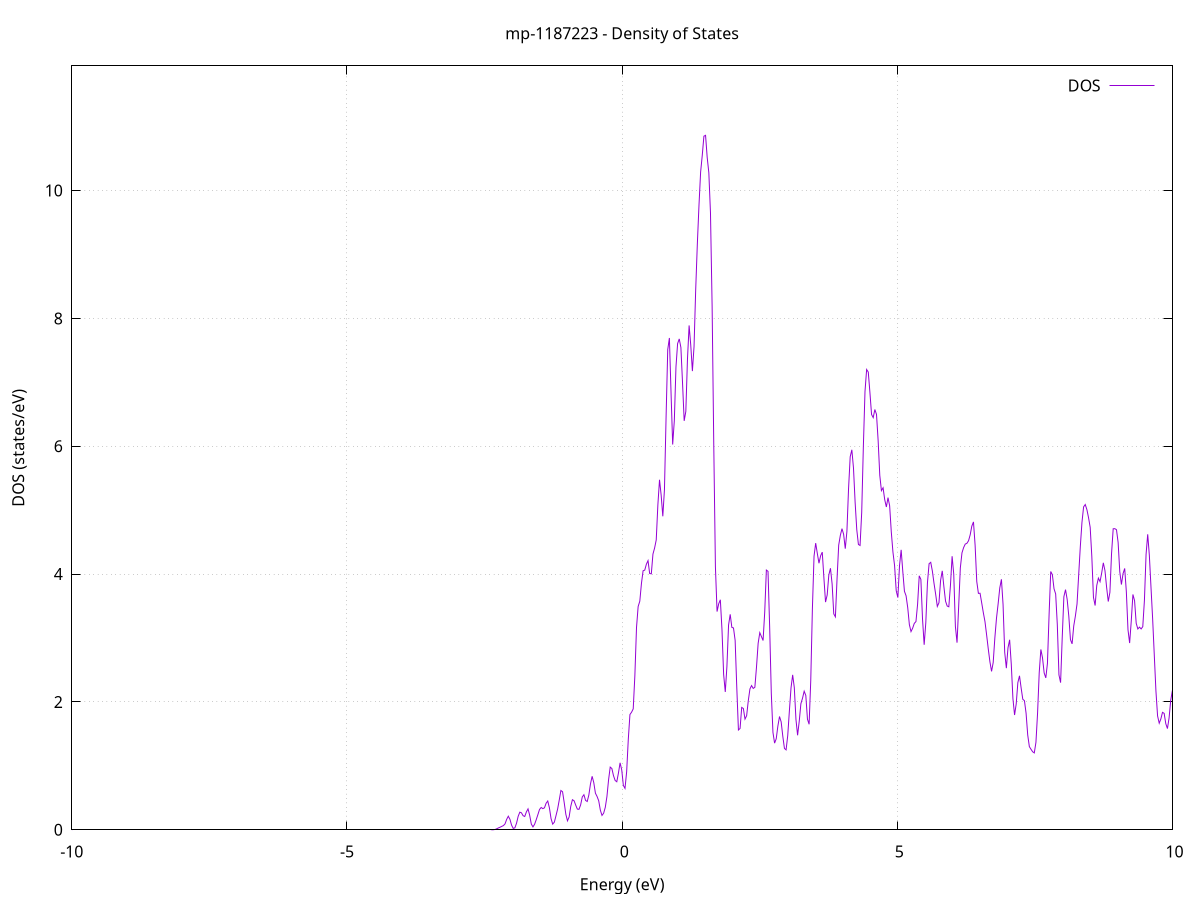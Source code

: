 set title 'mp-1187223 - Density of States'
set xlabel 'Energy (eV)'
set ylabel 'DOS (states/eV)'
set grid
set xrange [-10:10]
set yrange [0:11.950]
set xzeroaxis lt -1
set terminal png size 800,600
set output 'mp-1187223_dos_gnuplot.png'
plot '-' using 1:2 with lines title 'DOS'
-31.636500 0.000000
-31.606700 0.000000
-31.576800 0.000000
-31.546900 0.000000
-31.517100 0.000000
-31.487200 0.000000
-31.457300 0.000000
-31.427500 0.000000
-31.397600 0.000000
-31.367700 0.000000
-31.337900 0.000000
-31.308000 0.000000
-31.278100 0.000000
-31.248300 0.000000
-31.218400 0.000000
-31.188500 0.000000
-31.158700 0.000000
-31.128800 0.000000
-31.098900 0.000000
-31.069100 0.000000
-31.039200 0.000000
-31.009300 0.000000
-30.979500 0.000000
-30.949600 0.000000
-30.919700 0.000000
-30.889900 0.000000
-30.860000 0.000000
-30.830100 0.000000
-30.800300 0.000000
-30.770400 0.000000
-30.740500 0.000000
-30.710700 0.000000
-30.680800 0.000000
-30.650900 0.000000
-30.621100 0.000000
-30.591200 0.000000
-30.561300 0.000000
-30.531500 0.000000
-30.501600 0.000000
-30.471700 0.000000
-30.441900 0.000000
-30.412000 0.000000
-30.382100 0.000000
-30.352300 0.000000
-30.322400 0.000000
-30.292500 0.000000
-30.262700 0.000000
-30.232800 0.000000
-30.202900 0.000000
-30.173100 0.000000
-30.143200 0.000000
-30.113300 0.000000
-30.083500 0.000000
-30.053600 0.000000
-30.023700 0.000000
-29.993900 0.000000
-29.964000 0.000000
-29.934100 0.000000
-29.904300 0.000000
-29.874400 0.000000
-29.844500 0.000000
-29.814700 0.000000
-29.784800 0.000000
-29.754900 0.000000
-29.725100 0.000000
-29.695200 0.000000
-29.665300 0.000000
-29.635500 0.000000
-29.605600 0.000000
-29.575700 0.000000
-29.545900 0.000000
-29.516000 0.000000
-29.486100 0.000000
-29.456300 0.000000
-29.426400 0.000000
-29.396500 0.000000
-29.366700 0.000000
-29.336800 0.000000
-29.306900 0.000000
-29.277100 0.000000
-29.247200 0.000000
-29.217300 0.000000
-29.187500 0.000000
-29.157600 0.000000
-29.127700 0.000000
-29.097900 0.000000
-29.068000 0.000000
-29.038100 0.000500
-29.008300 0.008500
-28.978400 0.082700
-28.948500 0.444400
-28.918700 1.403700
-28.888800 2.932800
-28.858900 4.969100
-28.829100 8.262000
-28.799200 13.226600
-28.769300 18.537200
-28.739500 22.499200
-28.709600 24.292700
-28.679700 24.551500
-28.649900 24.404200
-28.620000 23.178200
-28.590100 19.729800
-28.560300 15.401000
-28.530400 12.589200
-28.500500 11.540700
-28.470700 11.436600
-28.440800 12.261500
-28.410900 14.418000
-28.381100 17.558700
-28.351200 20.287300
-28.321300 21.505700
-28.291500 21.130500
-28.261600 20.527000
-28.231700 20.820800
-28.201900 20.674100
-28.172000 18.625000
-28.142100 16.066000
-28.112300 15.148300
-28.082400 16.054700
-28.052500 17.256000
-28.022700 19.170200
-27.992800 22.545000
-27.962900 24.166600
-27.933100 21.103000
-27.903200 14.255800
-27.873300 6.935800
-27.843500 2.208500
-27.813600 0.421300
-27.783700 0.045200
-27.753900 0.002600
-27.724000 0.000100
-27.694100 0.000000
-27.664300 0.000000
-27.634400 0.000000
-27.604500 0.000000
-27.574700 0.000000
-27.544800 0.000000
-27.514900 0.000000
-27.485100 0.000000
-27.455200 0.000000
-27.425300 0.000000
-27.395500 0.000000
-27.365600 0.000000
-27.335700 0.000000
-27.305900 0.000000
-27.276000 0.000000
-27.246100 0.000000
-27.216300 0.000000
-27.186400 0.000000
-27.156500 0.000000
-27.126700 0.000000
-27.096800 0.000000
-27.066900 0.000000
-27.037100 0.000000
-27.007200 0.000000
-26.977300 0.000000
-26.947500 0.000000
-26.917600 0.000000
-26.887700 0.000000
-26.857900 0.000000
-26.828000 0.000000
-26.798100 0.000000
-26.768300 0.000000
-26.738400 0.000000
-26.708500 0.000000
-26.678700 0.000000
-26.648800 0.000000
-26.618900 0.000000
-26.589100 0.000000
-26.559200 0.000000
-26.529300 0.000000
-26.499500 0.000000
-26.469600 0.000000
-26.439700 0.000000
-26.409900 0.000000
-26.380000 0.000000
-26.350100 0.000000
-26.320300 0.000000
-26.290400 0.000000
-26.260500 0.000000
-26.230700 0.000000
-26.200800 0.000000
-26.170900 0.000000
-26.141100 0.000000
-26.111200 0.000000
-26.081300 0.000000
-26.051500 0.000000
-26.021600 0.000000
-25.991700 0.000000
-25.961900 0.000000
-25.932000 0.000000
-25.902100 0.000000
-25.872300 0.000000
-25.842400 0.000000
-25.812500 0.000000
-25.782700 0.000000
-25.752800 0.000000
-25.722900 0.000000
-25.693100 0.000000
-25.663200 0.000000
-25.633300 0.000000
-25.603500 0.000000
-25.573600 0.000000
-25.543700 0.000000
-25.513900 0.000000
-25.484000 0.000000
-25.454100 0.000000
-25.424300 0.000000
-25.394400 0.000000
-25.364500 0.000000
-25.334700 0.000000
-25.304800 0.000000
-25.274900 0.000000
-25.245100 0.000000
-25.215200 0.000000
-25.185300 0.000000
-25.155500 0.000000
-25.125600 0.000000
-25.095700 0.000000
-25.065900 0.000000
-25.036000 0.000000
-25.006100 0.000000
-24.976300 0.000000
-24.946400 0.000000
-24.916500 0.000000
-24.886700 0.000000
-24.856800 0.000000
-24.826900 0.000000
-24.797100 0.000000
-24.767200 0.000000
-24.737300 0.000000
-24.707500 0.000000
-24.677600 0.000000
-24.647700 0.000000
-24.617900 0.000000
-24.588000 0.000000
-24.558100 0.000000
-24.528300 0.000000
-24.498400 0.000000
-24.468500 0.000000
-24.438700 0.000000
-24.408800 0.000000
-24.378900 0.000000
-24.349100 0.000000
-24.319200 0.000000
-24.289300 0.000000
-24.259500 0.000000
-24.229600 0.000000
-24.199700 0.000000
-24.169900 0.000000
-24.140000 0.000000
-24.110100 0.000000
-24.080300 0.000000
-24.050400 0.000000
-24.020500 0.000000
-23.990700 0.000000
-23.960800 0.000000
-23.930900 0.000000
-23.901100 0.000000
-23.871200 0.000000
-23.841300 0.000000
-23.811500 0.000000
-23.781600 0.000000
-23.751700 0.000000
-23.721900 0.000000
-23.692000 0.000000
-23.662100 0.000000
-23.632300 0.000000
-23.602400 0.000000
-23.572500 0.000000
-23.542700 0.000000
-23.512800 0.000000
-23.482900 0.000000
-23.453100 0.000000
-23.423200 0.000000
-23.393300 0.000000
-23.363500 0.000000
-23.333600 0.000000
-23.303700 0.000000
-23.273900 0.000000
-23.244000 0.000000
-23.214100 0.000000
-23.184300 0.000000
-23.154400 0.000000
-23.124500 0.000000
-23.094700 0.000000
-23.064800 0.000000
-23.034900 0.000000
-23.005100 0.000000
-22.975200 0.000000
-22.945300 0.000000
-22.915500 0.000000
-22.885600 0.000000
-22.855700 0.000000
-22.825900 0.000000
-22.796000 0.000000
-22.766100 0.000000
-22.736300 0.000000
-22.706400 0.000000
-22.676500 0.000000
-22.646700 0.000000
-22.616800 0.000000
-22.586900 0.000000
-22.557100 0.000000
-22.527200 0.000000
-22.497300 0.000000
-22.467500 0.000000
-22.437600 0.000000
-22.407700 0.000000
-22.377900 0.000000
-22.348000 0.000000
-22.318100 0.000000
-22.288300 0.000000
-22.258400 0.000000
-22.228500 0.000000
-22.198700 0.000000
-22.168800 0.000000
-22.138900 0.000000
-22.109100 0.000000
-22.079200 0.000000
-22.049300 0.000000
-22.019500 0.000000
-21.989600 0.000000
-21.959700 0.000000
-21.929900 0.000000
-21.900000 0.000000
-21.870100 0.000000
-21.840300 0.000000
-21.810400 0.000000
-21.780500 0.000000
-21.750700 0.000000
-21.720800 0.000000
-21.690900 0.000000
-21.661100 0.000000
-21.631200 0.000000
-21.601300 0.000000
-21.571500 0.000000
-21.541600 0.000000
-21.511700 0.000000
-21.481900 0.000000
-21.452000 0.000000
-21.422100 0.000000
-21.392300 0.000000
-21.362400 0.000000
-21.332500 0.000000
-21.302700 0.000000
-21.272800 0.000000
-21.242900 0.000000
-21.213100 0.000000
-21.183200 0.000000
-21.153300 0.000000
-21.123500 0.000000
-21.093600 0.000000
-21.063700 0.000000
-21.033900 0.000000
-21.004000 0.000000
-20.974100 0.000000
-20.944300 0.000000
-20.914400 0.000000
-20.884500 0.000000
-20.854700 0.000000
-20.824800 0.000000
-20.794900 0.000000
-20.765100 0.000000
-20.735200 0.000000
-20.705300 0.000000
-20.675500 0.000000
-20.645600 0.000000
-20.615700 0.000000
-20.585900 0.000000
-20.556000 0.000000
-20.526100 0.000000
-20.496300 0.000000
-20.466400 0.000000
-20.436500 0.000000
-20.406700 0.000000
-20.376800 0.000000
-20.346900 0.000000
-20.317100 0.000000
-20.287200 0.000000
-20.257300 0.000000
-20.227500 0.000000
-20.197600 0.000000
-20.167700 0.000000
-20.137900 0.000000
-20.108000 0.000000
-20.078100 0.000000
-20.048300 0.000000
-20.018400 0.000000
-19.988500 0.000000
-19.958700 0.000000
-19.928800 0.000000
-19.898900 0.000000
-19.869100 0.000000
-19.839200 0.000000
-19.809300 0.000000
-19.779500 0.000000
-19.749600 0.000000
-19.719700 0.000000
-19.689900 0.000000
-19.660000 0.000000
-19.630100 0.000000
-19.600300 0.000000
-19.570400 0.000000
-19.540500 0.000000
-19.510700 0.000000
-19.480800 0.000000
-19.450900 0.000000
-19.421100 0.000000
-19.391200 0.000000
-19.361300 0.000000
-19.331500 0.000000
-19.301600 0.000000
-19.271700 0.000000
-19.241900 0.000000
-19.212000 0.000000
-19.182100 0.000000
-19.152300 0.000000
-19.122400 0.000000
-19.092500 0.000000
-19.062700 0.000000
-19.032800 0.000000
-19.002900 0.000000
-18.973100 0.000000
-18.943200 0.000000
-18.913300 0.000000
-18.883500 0.000000
-18.853600 0.000000
-18.823700 0.000000
-18.793900 0.000000
-18.764000 0.000000
-18.734100 0.000000
-18.704300 0.000000
-18.674400 0.000000
-18.644500 0.000000
-18.614700 0.000000
-18.584800 0.000000
-18.554900 0.000000
-18.525100 0.000000
-18.495200 0.000000
-18.465300 0.000000
-18.435500 0.000000
-18.405600 0.000000
-18.375700 0.000000
-18.345900 0.000000
-18.316000 0.000000
-18.286100 0.000000
-18.256300 0.000000
-18.226400 0.000000
-18.196500 0.000000
-18.166700 0.000000
-18.136800 0.000000
-18.106900 0.000000
-18.077100 0.000000
-18.047200 0.000000
-18.017300 0.000000
-17.987500 0.000000
-17.957600 0.000000
-17.927700 0.000000
-17.897900 0.000000
-17.868000 0.000000
-17.838100 0.000000
-17.808300 0.000000
-17.778400 0.000000
-17.748500 0.000000
-17.718700 0.000000
-17.688800 0.000000
-17.658900 0.000000
-17.629100 0.000000
-17.599200 0.000000
-17.569300 0.000000
-17.539500 0.000000
-17.509600 0.000000
-17.479700 0.000000
-17.449900 0.000000
-17.420000 0.000000
-17.390100 0.000000
-17.360300 0.000000
-17.330400 0.000000
-17.300500 0.000000
-17.270700 0.000000
-17.240800 0.000000
-17.210900 0.000000
-17.181100 0.000000
-17.151200 0.000000
-17.121300 0.000000
-17.091500 0.000000
-17.061600 0.000000
-17.031700 0.000000
-17.001900 0.000000
-16.972000 0.000000
-16.942100 0.000000
-16.912300 0.000000
-16.882400 0.000000
-16.852500 0.000000
-16.822700 0.000000
-16.792800 0.000000
-16.762900 0.000000
-16.733100 0.000000
-16.703200 0.000000
-16.673300 0.000000
-16.643500 0.000000
-16.613600 0.000000
-16.583700 0.000000
-16.553900 0.000000
-16.524000 0.000000
-16.494100 0.000000
-16.464300 0.000000
-16.434400 0.000000
-16.404500 0.000000
-16.374700 0.000000
-16.344800 0.000000
-16.314900 0.000000
-16.285100 0.000000
-16.255200 0.000000
-16.225300 0.000000
-16.195500 0.000000
-16.165600 0.000000
-16.135700 0.000000
-16.105900 0.000000
-16.076000 0.000000
-16.046100 0.000000
-16.016300 0.000000
-15.986400 0.000000
-15.956500 0.000000
-15.926700 0.000000
-15.896800 0.000000
-15.866900 0.000000
-15.837100 0.000000
-15.807200 0.000000
-15.777300 0.000000
-15.747500 0.000000
-15.717600 0.000000
-15.687700 0.000000
-15.657900 0.000000
-15.628000 0.000000
-15.598100 0.000000
-15.568300 0.000000
-15.538400 0.000000
-15.508500 0.000000
-15.478700 0.000000
-15.448800 0.000000
-15.418900 0.000000
-15.389100 0.000000
-15.359200 0.000000
-15.329300 0.000000
-15.299500 0.000000
-15.269600 0.000000
-15.239700 0.000000
-15.209900 0.000000
-15.180000 0.000000
-15.150100 0.000000
-15.120300 0.000000
-15.090400 0.000000
-15.060500 0.000000
-15.030700 0.000000
-15.000800 0.000000
-14.970900 0.000000
-14.941100 0.000000
-14.911200 0.000000
-14.881300 0.000000
-14.851500 0.000000
-14.821600 0.000000
-14.791700 0.000000
-14.761900 0.000000
-14.732000 0.000000
-14.702100 0.000000
-14.672300 0.000000
-14.642400 0.000000
-14.612500 0.000000
-14.582700 0.000000
-14.552800 0.000000
-14.522900 0.000000
-14.493100 0.000000
-14.463200 0.000000
-14.433300 0.000000
-14.403500 0.000000
-14.373600 0.000000
-14.343700 0.000000
-14.313900 0.000000
-14.284000 0.000000
-14.254100 0.000000
-14.224300 0.000000
-14.194400 0.000000
-14.164500 0.000000
-14.134700 0.000000
-14.104800 0.000000
-14.074900 0.000000
-14.045100 0.000000
-14.015200 0.000000
-13.985300 0.000000
-13.955500 0.000000
-13.925600 0.000000
-13.895700 0.000000
-13.865900 0.000000
-13.836000 0.000000
-13.806100 0.000000
-13.776300 0.000000
-13.746400 0.000000
-13.716500 0.000000
-13.686700 0.000000
-13.656800 0.000000
-13.626900 0.000000
-13.597100 0.000000
-13.567200 0.000000
-13.537300 0.000000
-13.507500 0.000000
-13.477600 0.000000
-13.447700 0.000000
-13.417900 0.000000
-13.388000 0.000000
-13.358100 0.000000
-13.328300 0.000000
-13.298400 0.000000
-13.268500 0.000000
-13.238700 0.000000
-13.208800 0.000000
-13.178900 0.000000
-13.149100 0.000000
-13.119200 0.000000
-13.089300 0.000000
-13.059500 0.000000
-13.029600 0.000000
-12.999700 0.000000
-12.969900 0.000000
-12.940000 0.000000
-12.910100 0.000000
-12.880300 0.000000
-12.850400 0.000000
-12.820500 0.000000
-12.790700 0.000000
-12.760800 0.000000
-12.730900 0.000000
-12.701100 0.000000
-12.671200 0.000000
-12.641300 0.000000
-12.611500 0.000000
-12.581600 0.000000
-12.551700 0.000000
-12.521900 0.000000
-12.492000 0.000000
-12.462100 0.000000
-12.432300 0.000000
-12.402400 0.000000
-12.372500 0.000000
-12.342700 0.000000
-12.312800 0.000000
-12.282900 0.000000
-12.253100 0.000000
-12.223200 0.000000
-12.193300 0.000000
-12.163500 0.000000
-12.133600 0.000000
-12.103700 0.000000
-12.073900 0.000000
-12.044000 0.000000
-12.014100 0.000000
-11.984300 0.000000
-11.954400 0.000000
-11.924500 0.000000
-11.894700 0.000000
-11.864800 0.000000
-11.834900 0.000000
-11.805100 0.000000
-11.775200 0.000000
-11.745300 0.000000
-11.715500 0.000000
-11.685600 0.000000
-11.655700 0.000000
-11.625900 0.000000
-11.596000 0.000000
-11.566100 0.000000
-11.536300 0.000000
-11.506400 0.000000
-11.476500 0.000000
-11.446700 0.000000
-11.416800 0.000000
-11.386900 0.000000
-11.357100 0.000000
-11.327200 0.000000
-11.297300 0.000000
-11.267500 0.000000
-11.237600 0.000000
-11.207700 0.000000
-11.177900 0.000000
-11.148000 0.000000
-11.118100 0.000000
-11.088300 0.000000
-11.058400 0.000000
-11.028500 0.000000
-10.998700 0.000000
-10.968800 0.000000
-10.938900 0.000000
-10.909100 0.000000
-10.879200 0.000000
-10.849300 0.000000
-10.819500 0.000000
-10.789600 0.000000
-10.759700 0.000000
-10.729900 0.000000
-10.700000 0.000000
-10.670100 0.000000
-10.640300 0.000000
-10.610400 0.000000
-10.580500 0.000000
-10.550700 0.000000
-10.520800 0.000000
-10.490900 0.000000
-10.461100 0.000000
-10.431200 0.000000
-10.401300 0.000000
-10.371500 0.000000
-10.341600 0.000000
-10.311700 0.000000
-10.281900 0.000000
-10.252000 0.000000
-10.222100 0.000000
-10.192300 0.000000
-10.162400 0.000000
-10.132500 0.000000
-10.102700 0.000000
-10.072800 0.000000
-10.042900 0.000000
-10.013100 0.000000
-9.983200 0.000000
-9.953300 0.000000
-9.923500 0.000000
-9.893600 0.000000
-9.863700 0.000000
-9.833900 0.000000
-9.804000 0.000000
-9.774100 0.000000
-9.744300 0.000000
-9.714400 0.000000
-9.684500 0.000000
-9.654700 0.000000
-9.624800 0.000000
-9.594900 0.000000
-9.565100 0.000000
-9.535200 0.000000
-9.505300 0.000000
-9.475500 0.000000
-9.445600 0.000000
-9.415700 0.000000
-9.385900 0.000000
-9.356000 0.000000
-9.326100 0.000000
-9.296300 0.000000
-9.266400 0.000000
-9.236500 0.000000
-9.206700 0.000000
-9.176800 0.000000
-9.146900 0.000000
-9.117100 0.000000
-9.087200 0.000000
-9.057300 0.000000
-9.027500 0.000000
-8.997600 0.000000
-8.967700 0.000000
-8.937900 0.000000
-8.908000 0.000000
-8.878100 0.000000
-8.848300 0.000000
-8.818400 0.000000
-8.788500 0.000000
-8.758700 0.000000
-8.728800 0.000000
-8.698900 0.000000
-8.669100 0.000000
-8.639200 0.000000
-8.609300 0.000000
-8.579500 0.000000
-8.549600 0.000000
-8.519700 0.000000
-8.489900 0.000000
-8.460000 0.000000
-8.430100 0.000000
-8.400300 0.000000
-8.370400 0.000000
-8.340500 0.000000
-8.310700 0.000000
-8.280800 0.000000
-8.250900 0.000000
-8.221100 0.000000
-8.191200 0.000000
-8.161300 0.000000
-8.131500 0.000000
-8.101600 0.000000
-8.071700 0.000000
-8.041900 0.000000
-8.012000 0.000000
-7.982100 0.000000
-7.952300 0.000000
-7.922400 0.000000
-7.892500 0.000000
-7.862700 0.000000
-7.832800 0.000000
-7.802900 0.000000
-7.773100 0.000000
-7.743200 0.000000
-7.713300 0.000000
-7.683500 0.000000
-7.653600 0.000000
-7.623700 0.000000
-7.593900 0.000000
-7.564000 0.000000
-7.534100 0.000000
-7.504300 0.000000
-7.474400 0.000000
-7.444500 0.000000
-7.414700 0.000000
-7.384800 0.000000
-7.354900 0.000000
-7.325100 0.000000
-7.295200 0.000000
-7.265300 0.000000
-7.235500 0.000000
-7.205600 0.000000
-7.175700 0.000000
-7.145900 0.000000
-7.116000 0.000000
-7.086100 0.000000
-7.056300 0.000000
-7.026400 0.000000
-6.996500 0.000000
-6.966700 0.000000
-6.936800 0.000000
-6.906900 0.000000
-6.877100 0.000000
-6.847200 0.000000
-6.817300 0.000000
-6.787500 0.000000
-6.757600 0.000000
-6.727700 0.000000
-6.697900 0.000000
-6.668000 0.000000
-6.638100 0.000000
-6.608300 0.000000
-6.578400 0.000000
-6.548500 0.000000
-6.518700 0.000000
-6.488800 0.000000
-6.458900 0.000000
-6.429100 0.000000
-6.399200 0.000000
-6.369300 0.000000
-6.339500 0.000000
-6.309600 0.000000
-6.279700 0.000000
-6.249900 0.000000
-6.220000 0.000000
-6.190100 0.000000
-6.160300 0.000000
-6.130400 0.000000
-6.100500 0.000000
-6.070700 0.000000
-6.040800 0.000000
-6.010900 0.000000
-5.981100 0.000000
-5.951200 0.000000
-5.921300 0.000000
-5.891500 0.000000
-5.861600 0.000000
-5.831700 0.000000
-5.801900 0.000000
-5.772000 0.000000
-5.742100 0.000000
-5.712300 0.000000
-5.682400 0.000000
-5.652500 0.000000
-5.622700 0.000000
-5.592800 0.000000
-5.562900 0.000000
-5.533100 0.000000
-5.503200 0.000000
-5.473300 0.000000
-5.443500 0.000000
-5.413600 0.000000
-5.383700 0.000000
-5.353900 0.000000
-5.324000 0.000000
-5.294100 0.000000
-5.264300 0.000000
-5.234400 0.000000
-5.204500 0.000000
-5.174700 0.000000
-5.144800 0.000000
-5.114900 0.000000
-5.085100 0.000000
-5.055200 0.000000
-5.025300 0.000000
-4.995500 0.000000
-4.965600 0.000000
-4.935700 0.000000
-4.905900 0.000000
-4.876000 0.000000
-4.846100 0.000000
-4.816300 0.000000
-4.786400 0.000000
-4.756500 0.000000
-4.726700 0.000000
-4.696800 0.000000
-4.666900 0.000000
-4.637100 0.000000
-4.607200 0.000000
-4.577300 0.000000
-4.547500 0.000000
-4.517600 0.000000
-4.487700 0.000000
-4.457900 0.000000
-4.428000 0.000000
-4.398100 0.000000
-4.368300 0.000000
-4.338400 0.000000
-4.308500 0.000000
-4.278700 0.000000
-4.248800 0.000000
-4.218900 0.000000
-4.189100 0.000000
-4.159200 0.000000
-4.129300 0.000000
-4.099500 0.000000
-4.069600 0.000000
-4.039700 0.000000
-4.009900 0.000000
-3.980000 0.000000
-3.950100 0.000000
-3.920300 0.000000
-3.890400 0.000000
-3.860500 0.000000
-3.830700 0.000000
-3.800800 0.000000
-3.770900 0.000000
-3.741100 0.000000
-3.711200 0.000000
-3.681300 0.000000
-3.651500 0.000000
-3.621600 0.000000
-3.591700 0.000000
-3.561900 0.000000
-3.532000 0.000000
-3.502100 0.000000
-3.472300 0.000000
-3.442400 0.000000
-3.412500 0.000000
-3.382700 0.000000
-3.352800 0.000000
-3.322900 0.000000
-3.293100 0.000000
-3.263200 0.000000
-3.233300 0.000000
-3.203500 0.000000
-3.173600 0.000000
-3.143700 0.000000
-3.113900 0.000000
-3.084000 0.000000
-3.054100 0.000000
-3.024300 0.000000
-2.994400 0.000000
-2.964500 0.000000
-2.934700 0.000000
-2.904800 0.000000
-2.874900 0.000000
-2.845100 0.000000
-2.815200 0.000000
-2.785300 0.000000
-2.755500 0.000000
-2.725600 0.000000
-2.695700 0.000000
-2.665900 0.000000
-2.636000 0.000000
-2.606100 0.000000
-2.576300 0.000000
-2.546400 0.000000
-2.516500 0.000000
-2.486700 0.000000
-2.456800 0.000000
-2.426900 0.000000
-2.397100 0.000000
-2.367200 0.000100
-2.337300 0.000800
-2.307500 0.005000
-2.277600 0.016100
-2.247700 0.029300
-2.217900 0.039700
-2.188000 0.053100
-2.158100 0.065000
-2.128300 0.091800
-2.098400 0.162600
-2.068500 0.212200
-2.038700 0.163600
-2.008800 0.071600
-1.978900 0.021300
-1.949100 0.030300
-1.919200 0.101600
-1.889300 0.210200
-1.859500 0.275400
-1.829600 0.265000
-1.799700 0.220200
-1.769900 0.207800
-1.740000 0.279000
-1.710100 0.327100
-1.680300 0.227000
-1.650400 0.089400
-1.620500 0.045000
-1.590700 0.086700
-1.560800 0.158500
-1.530900 0.237300
-1.501100 0.318400
-1.471200 0.348800
-1.441300 0.330800
-1.411500 0.343400
-1.381600 0.415200
-1.351700 0.450000
-1.321900 0.344000
-1.292000 0.176000
-1.262100 0.088800
-1.232300 0.118300
-1.202400 0.219400
-1.172500 0.324400
-1.142700 0.466200
-1.112800 0.614600
-1.082900 0.595000
-1.053100 0.426800
-1.023200 0.242400
-0.993300 0.140100
-0.963500 0.200300
-0.933600 0.366600
-0.903700 0.470400
-0.873900 0.454700
-0.844000 0.385900
-0.814100 0.323400
-0.784300 0.319800
-0.754400 0.388600
-0.724500 0.513200
-0.694700 0.548300
-0.664800 0.459600
-0.634900 0.442300
-0.605100 0.543300
-0.575200 0.718600
-0.545300 0.836800
-0.515500 0.737900
-0.485600 0.572400
-0.455700 0.520900
-0.425900 0.454000
-0.396000 0.306000
-0.366100 0.224400
-0.336300 0.259200
-0.306400 0.350800
-0.276500 0.519600
-0.246700 0.781400
-0.216800 0.980400
-0.186900 0.958600
-0.157100 0.846300
-0.127200 0.771000
-0.097300 0.751200
-0.067500 0.887200
-0.037600 1.047600
-0.007700 0.938100
0.022100 0.693400
0.052000 0.647700
0.081900 0.907400
0.111700 1.414100
0.141600 1.802700
0.171500 1.839500
0.201300 1.891200
0.231200 2.411700
0.261100 3.165800
0.290900 3.492800
0.320800 3.575900
0.350700 3.853800
0.380500 4.051300
0.410400 4.061500
0.440300 4.154600
0.470100 4.210400
0.500000 4.009000
0.529900 4.004000
0.559700 4.312900
0.589600 4.407100
0.619500 4.534300
0.649300 5.085000
0.679200 5.475600
0.709100 5.231100
0.738900 4.903600
0.768800 5.321300
0.798700 6.470300
0.828500 7.512000
0.858400 7.693500
0.888300 6.841000
0.918100 6.026800
0.948000 6.398000
0.977900 7.239700
1.007700 7.605800
1.037600 7.678800
1.067500 7.544200
1.097300 6.988600
1.127200 6.396800
1.157100 6.544300
1.186900 7.360500
1.216800 7.889900
1.246700 7.580600
1.276500 7.175100
1.306400 7.559300
1.336300 8.444600
1.366100 9.158600
1.396000 9.765100
1.425900 10.287400
1.455700 10.549200
1.485600 10.850300
1.515500 10.863300
1.545300 10.517900
1.575200 10.277900
1.605100 9.650000
1.634900 8.189600
1.664800 6.018800
1.694700 4.115800
1.724500 3.413300
1.754400 3.535100
1.784300 3.597900
1.814100 3.128100
1.844000 2.431100
1.873900 2.156400
1.903700 2.555700
1.933600 3.202400
1.963500 3.370200
1.993300 3.166400
2.023200 3.157300
2.053100 2.962400
2.082900 2.227300
2.112800 1.561100
2.142700 1.585000
2.172500 1.914200
2.202400 1.897200
2.232300 1.731300
2.262100 1.784800
2.292000 2.018600
2.321900 2.203100
2.351700 2.255700
2.381600 2.211100
2.411500 2.229300
2.441300 2.546300
2.471200 2.917500
2.501100 3.083400
2.530900 3.022300
2.560800 2.960700
2.590700 3.405500
2.620500 4.062800
2.650400 4.042800
2.680300 3.172800
2.710100 2.135700
2.740000 1.523700
2.769900 1.355300
2.799700 1.424100
2.829600 1.622400
2.859500 1.771900
2.889300 1.688300
2.919200 1.462300
2.949100 1.272400
2.978900 1.250100
3.008800 1.474700
3.038700 1.859600
3.068500 2.220300
3.098400 2.423100
3.128300 2.223300
3.158100 1.726100
3.188000 1.478700
3.217900 1.697900
3.247700 1.971800
3.277600 2.058100
3.307500 2.167700
3.337300 2.101100
3.367200 1.730300
3.397100 1.650300
3.426900 2.332200
3.456800 3.457400
3.486700 4.279700
3.516500 4.484400
3.546400 4.322600
3.576300 4.169500
3.606100 4.285600
3.636000 4.343600
3.665900 3.940500
3.695700 3.561800
3.725600 3.673400
3.755500 3.987700
3.785300 4.091100
3.815200 3.845600
3.845100 3.377500
3.874900 3.330800
3.904800 3.927400
3.934700 4.452100
3.964500 4.605000
3.994400 4.710200
4.024300 4.622200
4.054100 4.397300
4.084000 4.666800
4.113900 5.337500
4.143700 5.835200
4.173600 5.944500
4.203500 5.658800
4.233300 5.122000
4.263200 4.694000
4.293100 4.463100
4.322900 4.447400
4.352800 4.963100
4.382700 5.988300
4.412500 6.853400
4.442400 7.200000
4.472300 7.159800
4.502100 6.841400
4.532000 6.496200
4.561900 6.447400
4.591700 6.574400
4.621600 6.498600
4.651500 6.087500
4.681300 5.543700
4.711200 5.305800
4.741100 5.350000
4.770900 5.164600
4.800800 5.049500
4.830700 5.195700
4.860500 5.068900
4.890400 4.659700
4.920300 4.345400
4.950100 4.133300
4.980000 3.739400
5.009900 3.632100
5.039700 4.129300
5.069600 4.379500
5.099500 4.039500
5.129300 3.731100
5.159200 3.660000
5.189100 3.474400
5.218900 3.208900
5.248800 3.100500
5.278700 3.154200
5.308500 3.229000
5.338400 3.256700
5.368300 3.528500
5.398100 3.973100
5.428000 3.916500
5.457900 3.297100
5.487700 2.894100
5.517600 3.240500
5.547500 3.863700
5.577300 4.162500
5.607200 4.184000
5.637100 4.045500
5.666900 3.854500
5.696800 3.684100
5.726700 3.494000
5.756500 3.550900
5.786400 3.903200
5.816300 4.050700
5.846100 3.803300
5.876000 3.576700
5.905900 3.500200
5.935700 3.488300
5.965600 3.826700
5.995500 4.279400
6.025300 3.998000
6.055200 3.180800
6.085100 2.927000
6.114900 3.497300
6.144800 4.096500
6.174700 4.332100
6.204500 4.414100
6.234400 4.469300
6.264300 4.481200
6.294100 4.521400
6.324000 4.614200
6.353900 4.751200
6.383700 4.816100
6.413600 4.450800
6.443500 3.883900
6.473300 3.698500
6.503200 3.700000
6.533100 3.549500
6.562900 3.395100
6.592800 3.256000
6.622700 3.046800
6.652500 2.829400
6.682400 2.628400
6.712300 2.478300
6.742100 2.616600
6.772000 3.000000
6.801900 3.309400
6.831700 3.534400
6.861600 3.782900
6.891500 3.918300
6.921300 3.523500
6.951200 2.776300
6.981100 2.528200
7.010900 2.846100
7.040800 2.972300
7.070700 2.589200
7.100500 2.052200
7.130400 1.795300
7.160300 1.969000
7.190100 2.302500
7.220000 2.408700
7.249900 2.217500
7.279700 2.041700
7.309600 2.019300
7.339500 1.823700
7.369300 1.483000
7.399200 1.299900
7.429100 1.259200
7.458900 1.220600
7.488800 1.202400
7.518700 1.367400
7.548500 1.827400
7.578400 2.458300
7.608300 2.821000
7.638100 2.690100
7.668000 2.453600
7.697900 2.376100
7.727700 2.603700
7.757600 3.365700
7.787500 4.040400
7.817300 3.990200
7.847200 3.770100
7.877100 3.689200
7.906900 3.210800
7.936800 2.423600
7.966700 2.301800
7.996500 3.010300
8.026400 3.646400
8.056300 3.756800
8.086100 3.603700
8.116000 3.340700
8.145900 2.974800
8.175700 2.908200
8.205600 3.188600
8.235500 3.344200
8.265300 3.532400
8.295200 3.986100
8.325100 4.430200
8.354900 4.808100
8.384800 5.051800
8.414700 5.088100
8.444500 5.008500
8.474400 4.882700
8.504300 4.731300
8.534100 4.274100
8.564000 3.634900
8.593900 3.508000
8.623700 3.822200
8.653600 3.936800
8.683500 3.881300
8.713300 4.017400
8.743200 4.176500
8.773100 4.053100
8.802900 3.793000
8.832800 3.570900
8.862700 3.714400
8.892500 4.321500
8.922400 4.708700
8.952300 4.710400
8.982100 4.693900
9.012000 4.495100
9.041900 4.038100
9.071700 3.836300
9.101600 4.007600
9.131500 4.088300
9.161300 3.724900
9.191200 3.129900
9.221100 2.921000
9.250900 3.267800
9.280800 3.681300
9.310700 3.585100
9.340500 3.230200
9.370400 3.141400
9.400300 3.169900
9.430100 3.141900
9.460000 3.177600
9.489900 3.589700
9.519700 4.306800
9.549600 4.622100
9.579500 4.290700
9.609300 3.791400
9.639200 3.298600
9.669100 2.732600
9.698900 2.171300
9.728800 1.781300
9.758700 1.667000
9.788500 1.733900
9.818400 1.837200
9.848300 1.821300
9.878100 1.659800
9.908000 1.583100
9.937900 1.748900
9.967700 2.024900
9.997600 2.177700
10.027500 2.065600
10.057300 1.852500
10.087200 1.853100
10.117100 1.978900
10.146900 2.011300
10.176800 2.151400
10.206700 2.477700
10.236500 2.746000
10.266400 2.782100
10.296300 2.559500
10.326100 2.385000
10.356000 2.522100
10.385900 2.740400
10.415700 2.691000
10.445600 2.328700
10.475500 2.125000
10.505300 2.307200
10.535200 2.485400
10.565100 2.428600
10.594900 2.448600
10.624800 2.979900
10.654700 3.855300
10.684500 4.368500
10.714400 4.369800
10.744300 4.143500
10.774100 3.830400
10.804000 3.547400
10.833900 3.364900
10.863700 3.396800
10.893600 3.549500
10.923500 3.695300
10.953300 3.960600
10.983200 4.166600
11.013100 4.079800
11.042900 4.010600
11.072800 4.205900
11.102700 4.338500
11.132500 3.998200
11.162400 3.741800
11.192300 4.171600
11.222100 4.477500
11.252000 4.005200
11.281900 3.516400
11.311700 3.567900
11.341600 3.802600
11.371500 3.607500
11.401300 2.804700
11.431200 2.054900
11.461100 1.856100
11.490900 1.923000
11.520800 1.944900
11.550700 1.964700
11.580500 1.926600
11.610400 1.781800
11.640300 1.600000
11.670100 1.459800
11.700000 1.457500
11.729900 1.493600
11.759700 1.312800
11.789600 1.052800
11.819500 1.215100
11.849300 1.785900
11.879200 2.058600
11.909100 1.684900
11.938900 1.160600
11.968800 1.069900
11.998700 1.288600
12.028500 1.391900
12.058400 1.367000
12.088300 1.315300
12.118100 1.257100
12.148000 1.249300
12.177900 1.311200
12.207700 1.435600
12.237600 1.574700
12.267500 1.532100
12.297300 1.297500
12.327200 1.139200
12.357100 1.181700
12.386900 1.327400
12.416800 1.316600
12.446700 1.100300
12.476500 0.853200
12.506400 0.662600
12.536300 0.622300
12.566100 0.772100
12.596000 0.893600
12.625900 0.873800
12.655700 0.859600
12.685600 0.882500
12.715500 0.829100
12.745300 0.612200
12.775200 0.344700
12.805100 0.276500
12.834900 0.464800
12.864800 0.695400
12.894700 0.769300
12.924500 0.791600
12.954400 0.967900
12.984300 1.200700
13.014100 1.269600
13.044000 1.211600
13.073900 1.120400
13.103700 1.032800
13.133600 1.075700
13.163500 1.238100
13.193300 1.442100
13.223200 1.590600
13.253100 1.685600
13.282900 1.837300
13.312800 1.825100
13.342700 1.648300
13.372500 1.793500
13.402400 2.171600
13.432300 2.252100
13.462100 2.191600
13.492000 2.166100
13.521900 2.019200
13.551700 1.748200
13.581600 1.532000
13.611500 1.590800
13.641300 1.805000
13.671200 1.804500
13.701100 1.570100
13.730900 1.400100
13.760800 1.389700
13.790700 1.231300
13.820500 0.931100
13.850400 0.900600
13.880300 1.041800
13.910100 1.028400
13.940000 1.023500
13.969900 1.227200
13.999700 1.478400
14.029600 1.509500
14.059500 1.180600
14.089300 0.822400
14.119200 0.866000
14.149100 1.341800
14.178900 1.943900
14.208800 2.127200
14.238700 1.670800
14.268500 0.938500
14.298400 0.466500
14.328300 0.456000
14.358100 0.685000
14.388000 1.000300
14.417900 1.368200
14.447700 1.635100
14.477600 1.707400
14.507500 1.504100
14.537300 1.156000
14.567200 1.054300
14.597100 1.264700
14.626900 1.452800
14.656800 1.576000
14.686700 1.862600
14.716500 2.075200
14.746400 2.017200
14.776300 1.978600
14.806100 2.078900
14.836000 1.958100
14.865900 1.573800
14.895700 1.411400
14.925600 1.504200
14.955500 1.484600
14.985300 1.352600
15.015200 1.250400
15.045100 1.249300
15.074900 1.548600
15.104800 2.155500
15.134700 2.561700
15.164500 2.428400
15.194400 2.098600
15.224300 1.969400
15.254100 2.123300
15.284000 2.478200
15.313900 2.687200
15.343700 2.524200
15.373600 2.120800
15.403500 1.685100
15.433300 1.463600
15.463200 1.464200
15.493100 1.524200
15.522900 1.583600
15.552800 1.663500
15.582700 1.738100
15.612500 1.789400
15.642400 1.896400
15.672300 2.169500
15.702100 2.565100
15.732000 2.761300
15.761900 2.684600
15.791700 2.421200
15.821600 2.130400
15.851500 2.157300
15.881300 2.290500
15.911200 2.123200
15.941100 1.884300
15.970900 1.824900
16.000800 1.952400
16.030700 2.158700
16.060500 2.131000
16.090400 2.005700
16.120300 2.095900
16.150100 2.123300
16.180000 1.825400
16.209900 1.493800
16.239700 1.365500
16.269600 1.321200
16.299500 1.269800
16.329300 1.311000
16.359200 1.496600
16.389100 1.838900
16.418900 2.221900
16.448800 2.459800
16.478700 2.473600
16.508500 2.176000
16.538400 1.789000
16.568300 1.695200
16.598100 1.747800
16.628000 1.721400
16.657900 1.668300
16.687700 1.563300
16.717600 1.430600
16.747500 1.334900
16.777300 1.447700
16.807200 1.774500
16.837100 1.726800
16.866900 1.190200
16.896800 0.847700
16.926700 0.987500
16.956500 1.388100
16.986400 1.885800
17.016300 2.177100
17.046100 2.006000
17.076000 1.681000
17.105900 1.558200
17.135700 1.525500
17.165600 1.443600
17.195500 1.523000
17.225300 1.610700
17.255200 1.438700
17.285100 1.204500
17.314900 1.124600
17.344800 1.142400
17.374700 1.067900
17.404500 0.998100
17.434400 1.144000
17.464300 1.467000
17.494100 1.914700
17.524000 2.325500
17.553900 2.514700
17.583700 2.517300
17.613600 2.137500
17.643500 1.557700
17.673300 1.381400
17.703200 1.538500
17.733100 1.559200
17.762900 1.601100
17.792800 2.007400
17.822700 2.308300
17.852500 1.990800
17.882400 1.593200
17.912300 1.653200
17.942100 1.684700
17.972000 1.433900
18.001900 1.271600
18.031700 1.244900
18.061600 1.418900
18.091500 1.903900
18.121300 2.363900
18.151200 2.721700
18.181100 4.657000
18.210900 11.654400
18.240800 21.722900
18.270700 24.606200
18.300500 22.970300
18.330400 32.293300
18.360300 44.281400
18.390100 36.372400
18.420000 16.792900
18.449900 5.256600
18.479700 2.371900
18.509600 2.199100
18.539500 2.331500
18.569300 2.304000
18.599200 2.172000
18.629100 2.195500
18.658900 2.218600
18.688800 2.127200
18.718700 2.040900
18.748500 1.952500
18.778400 2.135200
18.808300 2.629300
18.838100 2.886000
18.868000 2.638400
18.897900 2.299300
18.927700 2.183500
18.957600 2.197500
18.987500 2.491100
19.017300 3.027300
19.047200 3.231000
19.077100 2.876400
19.106900 2.431100
19.136800 2.123300
19.166700 1.788200
19.196500 1.471300
19.226400 1.365000
19.256300 1.716300
19.286100 2.496000
19.316000 3.046000
19.345900 2.890500
19.375700 2.461200
19.405600 2.298900
19.435500 2.418300
19.465300 2.749000
19.495200 3.288700
19.525100 3.590300
19.554900 3.562900
19.584800 3.520000
19.614700 3.312600
19.644500 2.866200
19.674400 2.502500
19.704300 2.332300
19.734100 2.022500
19.764000 1.665200
19.793900 1.741000
19.823700 2.154600
19.853600 2.499300
19.883500 2.898900
19.913300 3.523400
19.943200 3.954900
19.973100 3.863500
20.002900 3.545900
20.032800 3.294200
20.062700 3.094700
20.092500 3.077300
20.122400 3.518700
20.152300 4.107800
20.182100 4.325800
20.212000 4.215500
20.241900 4.001300
20.271700 3.651900
20.301600 3.337700
20.331500 3.523300
20.361300 3.886800
20.391200 4.039100
20.421100 4.053600
20.450900 3.725400
20.480800 3.211000
20.510700 2.933800
20.540500 2.895800
20.570400 3.003000
20.600300 3.290500
20.630100 3.564100
20.660000 3.354800
20.689900 2.647500
20.719700 2.276400
20.749600 2.600500
20.779500 2.909900
20.809300 2.849300
20.839200 2.775600
20.869100 2.849800
20.898900 2.930600
20.928800 2.955700
20.958700 2.984800
20.988500 3.059700
21.018400 3.122000
21.048300 3.136300
21.078100 2.996600
21.108000 2.620400
21.137900 2.181300
21.167700 1.984300
21.197600 2.211200
21.227500 2.548900
21.257300 2.421200
21.287200 2.050100
21.317100 2.154100
21.346900 2.926700
21.376800 3.908500
21.406700 4.301400
21.436500 4.001000
21.466400 3.689200
21.496300 3.512700
21.526100 3.268500
21.556000 3.098500
21.585900 3.151700
21.615700 3.433100
21.645600 3.661600
21.675500 3.432400
21.705300 2.888000
21.735200 2.635500
21.765100 3.050500
21.794900 3.678800
21.824800 3.690400
21.854700 3.193300
21.884500 2.858500
21.914400 2.945900
21.944300 3.367800
21.974100 3.753100
22.004000 3.723400
22.033900 3.537300
22.063700 3.545900
22.093600 3.612900
22.123500 3.733700
22.153300 4.014300
22.183200 4.115100
22.213100 3.868700
22.242900 3.686900
22.272800 3.824900
22.302700 3.922300
22.332500 3.807900
22.362400 3.790000
22.392300 3.857600
22.422100 3.910400
22.452000 3.909900
22.481900 3.745800
22.511700 3.383400
22.541600 2.878900
22.571500 2.640600
22.601300 2.942200
22.631200 3.297800
22.661100 3.480100
22.690900 3.693700
22.720800 3.695500
22.750700 3.214700
22.780500 2.497800
22.810400 2.230900
22.840300 2.542700
22.870100 2.752600
22.900000 2.550200
22.929900 2.136600
22.959700 1.776000
22.989600 1.665400
23.019500 1.712900
23.049300 1.575200
23.079200 1.234000
23.109100 0.984100
23.138900 0.980300
23.168800 1.347800
23.198700 1.995900
23.228500 2.389800
23.258400 2.312900
23.288300 1.966500
23.318100 1.507600
23.348000 1.346600
23.377900 1.741900
23.407700 2.215600
23.437600 2.333800
23.467500 2.296800
23.497300 2.250000
23.527200 2.169300
23.557100 2.146100
23.586900 2.033600
23.616800 1.608200
23.646700 1.081000
23.676500 0.993600
23.706400 1.437700
23.736300 1.818000
23.766100 1.879200
23.796000 1.907600
23.825900 1.903700
23.855700 1.704100
23.885600 1.532600
23.915500 1.618000
23.945300 1.865200
23.975200 2.089300
24.005100 2.093500
24.034900 2.043500
24.064800 2.271700
24.094700 2.722000
24.124500 2.835000
24.154400 2.323200
24.184300 1.875500
24.214100 1.958900
24.244000 1.926800
24.273900 1.539000
24.303700 1.290000
24.333600 1.249400
24.363500 1.202900
24.393300 1.154900
24.423200 1.227500
24.453100 1.306800
24.482900 1.230200
24.512800 1.076900
24.542700 0.863700
24.572500 0.673600
24.602400 0.669800
24.632300 0.854100
24.662100 1.112500
24.692000 1.267200
24.721900 1.176000
24.751700 0.962800
24.781600 0.983300
24.811500 1.336800
24.841300 1.615100
24.871200 1.412500
24.901100 0.845400
24.930900 0.388200
24.960800 0.281200
24.990700 0.328300
25.020500 0.314300
25.050400 0.360100
25.080300 0.545000
25.110100 0.640400
25.140000 0.541700
25.169900 0.527300
25.199700 0.700800
25.229600 0.772700
25.259500 0.689600
25.289300 0.594700
25.319200 0.504100
25.349100 0.408300
25.378900 0.295700
25.408800 0.168500
25.438700 0.066300
25.468500 0.015900
25.498400 0.002100
25.528300 0.000100
25.558100 0.000000
25.588000 0.000000
25.617900 0.000000
25.647700 0.000000
25.677600 0.000000
25.707500 0.000000
25.737300 0.000000
25.767200 0.000000
25.797100 0.000000
25.826900 0.000000
25.856800 0.000000
25.886700 0.000000
25.916500 0.000000
25.946400 0.000000
25.976300 0.000000
26.006100 0.000000
26.036000 0.000000
26.065900 0.000000
26.095700 0.000000
26.125600 0.000000
26.155500 0.000000
26.185300 0.000000
26.215200 0.000000
26.245100 0.000000
26.274900 0.000000
26.304800 0.000000
26.334700 0.000000
26.364500 0.000000
26.394400 0.000000
26.424300 0.000000
26.454100 0.000000
26.484000 0.000000
26.513900 0.000000
26.543700 0.000000
26.573600 0.000000
26.603500 0.000000
26.633300 0.000000
26.663200 0.000000
26.693100 0.000000
26.722900 0.000000
26.752800 0.000000
26.782700 0.000000
26.812500 0.000000
26.842400 0.000000
26.872300 0.000000
26.902100 0.000000
26.932000 0.000000
26.961900 0.000000
26.991700 0.000000
27.021600 0.000000
27.051500 0.000000
27.081300 0.000000
27.111200 0.000000
27.141100 0.000000
27.170900 0.000000
27.200800 0.000000
27.230700 0.000000
27.260500 0.000000
27.290400 0.000000
27.320300 0.000000
27.350100 0.000000
27.380000 0.000000
27.409900 0.000000
27.439700 0.000000
27.469600 0.000000
27.499500 0.000000
27.529300 0.000000
27.559200 0.000000
27.589100 0.000000
27.618900 0.000000
27.648800 0.000000
27.678700 0.000000
27.708500 0.000000
27.738400 0.000000
27.768300 0.000000
27.798100 0.000000
27.828000 0.000000
27.857900 0.000000
27.887700 0.000000
27.917600 0.000000
27.947500 0.000000
27.977300 0.000000
28.007200 0.000000
28.037100 0.000000
28.066900 0.000000
28.096800 0.000000
e
